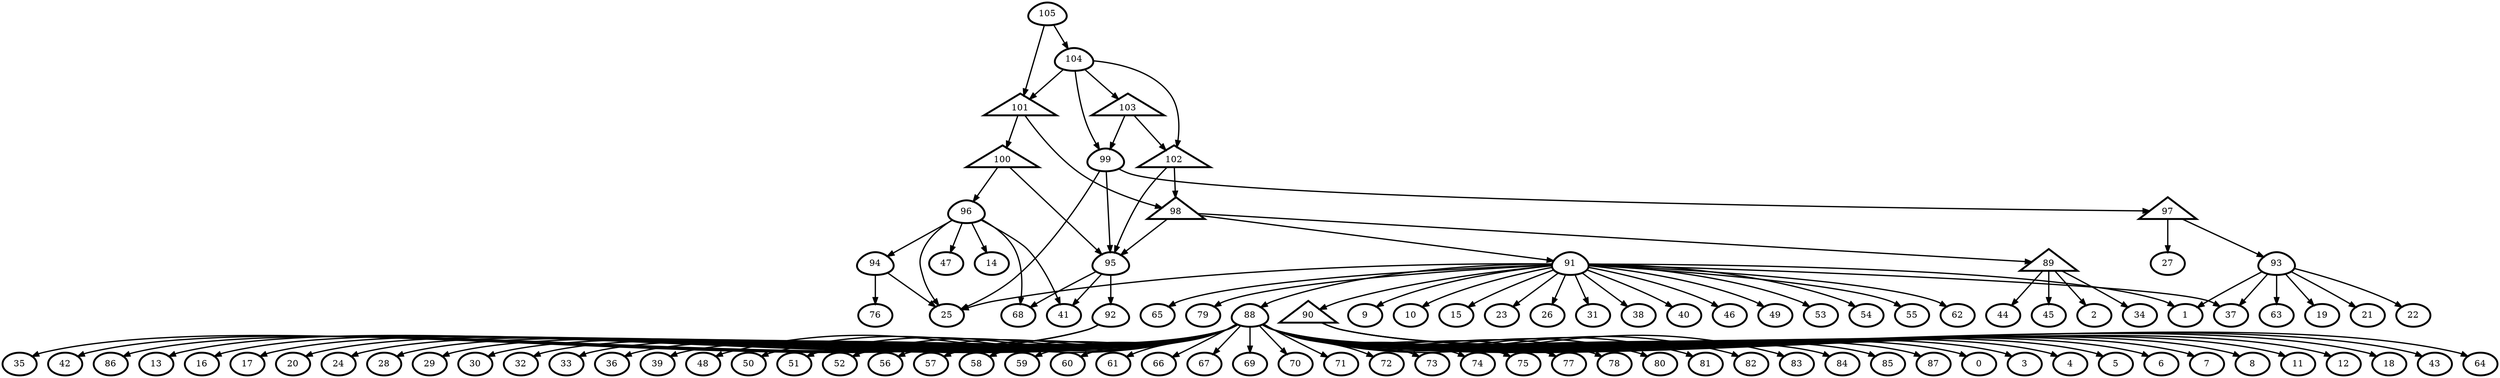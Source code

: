 digraph G {
    0 [penwidth=3,label="0"]
    1 [penwidth=3,label="1"]
    2 [penwidth=3,label="2"]
    3 [penwidth=3,label="3"]
    4 [penwidth=3,label="4"]
    5 [penwidth=3,label="5"]
    6 [penwidth=3,label="6"]
    7 [penwidth=3,label="7"]
    8 [penwidth=3,label="8"]
    9 [penwidth=3,label="9"]
    10 [penwidth=3,label="10"]
    11 [penwidth=3,label="11"]
    12 [penwidth=3,label="12"]
    13 [penwidth=3,label="13"]
    14 [penwidth=3,label="14"]
    15 [penwidth=3,label="15"]
    16 [penwidth=3,label="16"]
    17 [penwidth=3,label="17"]
    18 [penwidth=3,label="18"]
    19 [penwidth=3,label="19"]
    20 [penwidth=3,label="20"]
    21 [penwidth=3,label="21"]
    22 [penwidth=3,label="22"]
    23 [penwidth=3,label="23"]
    24 [penwidth=3,label="24"]
    25 [penwidth=3,label="25"]
    26 [penwidth=3,label="26"]
    27 [penwidth=3,label="27"]
    28 [penwidth=3,label="28"]
    29 [penwidth=3,label="29"]
    30 [penwidth=3,label="30"]
    31 [penwidth=3,label="31"]
    32 [penwidth=3,label="32"]
    33 [penwidth=3,label="33"]
    34 [penwidth=3,label="34"]
    35 [penwidth=3,label="35"]
    36 [penwidth=3,label="36"]
    37 [penwidth=3,label="37"]
    38 [penwidth=3,label="38"]
    39 [penwidth=3,label="39"]
    40 [penwidth=3,label="40"]
    41 [penwidth=3,label="41"]
    42 [penwidth=3,label="42"]
    43 [penwidth=3,label="43"]
    44 [penwidth=3,label="44"]
    45 [penwidth=3,label="45"]
    46 [penwidth=3,label="46"]
    47 [penwidth=3,label="47"]
    48 [penwidth=3,label="48"]
    49 [penwidth=3,label="49"]
    50 [penwidth=3,label="50"]
    51 [penwidth=3,label="51"]
    52 [penwidth=3,label="52"]
    53 [penwidth=3,label="53"]
    54 [penwidth=3,label="54"]
    55 [penwidth=3,label="55"]
    56 [penwidth=3,label="56"]
    57 [penwidth=3,label="57"]
    58 [penwidth=3,label="58"]
    59 [penwidth=3,label="59"]
    60 [penwidth=3,label="60"]
    61 [penwidth=3,label="61"]
    62 [penwidth=3,label="62"]
    63 [penwidth=3,label="63"]
    64 [penwidth=3,label="64"]
    65 [penwidth=3,label="65"]
    66 [penwidth=3,label="66"]
    67 [penwidth=3,label="67"]
    68 [penwidth=3,label="68"]
    69 [penwidth=3,label="69"]
    70 [penwidth=3,label="70"]
    71 [penwidth=3,label="71"]
    72 [penwidth=3,label="72"]
    73 [penwidth=3,label="73"]
    74 [penwidth=3,label="74"]
    75 [penwidth=3,label="75"]
    76 [penwidth=3,label="76"]
    77 [penwidth=3,label="77"]
    78 [penwidth=3,label="78"]
    79 [penwidth=3,label="79"]
    80 [penwidth=3,label="80"]
    81 [penwidth=3,label="81"]
    82 [penwidth=3,label="82"]
    83 [penwidth=3,label="83"]
    84 [penwidth=3,label="84"]
    85 [penwidth=3,label="85"]
    86 [penwidth=3,label="86"]
    87 [penwidth=3,label="87"]
    88 [penwidth=3,label="88",shape = "egg"]
    89 [penwidth=3,label="91",shape = "egg"]
    90 [penwidth=3,label="92",shape = "egg"]
    91 [penwidth=3,label="93",shape = "egg"]
    92 [penwidth=3,label="94",shape = "egg"]
    93 [penwidth=3,label="95",shape = "egg"]
    94 [penwidth=3,label="96",shape = "egg"]
    95 [penwidth=3,label="99",shape = "egg"]
    96 [penwidth=3,label="104",shape = "egg"]
    97 [penwidth=3,label="89",shape = "triangle"]
    98 [penwidth=3,label="90",shape = "triangle"]
    99 [penwidth=3,label="97",shape = "triangle"]
    100 [penwidth=3,label="98",shape = "triangle"]
    101 [penwidth=3,label="100",shape = "triangle"]
    102 [penwidth=3,label="101",shape = "triangle"]
    103 [penwidth=3,label="102",shape = "triangle"]
    104 [penwidth=3,label="103",shape = "triangle"]
    105 [penwidth=3,label="105",shape = "egg"]

    88 -> 57 [penwidth=2]
    88 -> 75 [penwidth=2]
    88 -> 5 [penwidth=2]
    88 -> 83 [penwidth=2]
    88 -> 67 [penwidth=2]
    88 -> 24 [penwidth=2]
    88 -> 20 [penwidth=2]
    88 -> 0 [penwidth=2]
    88 -> 81 [penwidth=2]
    88 -> 82 [penwidth=2]
    88 -> 72 [penwidth=2]
    88 -> 8 [penwidth=2]
    88 -> 48 [penwidth=2]
    88 -> 66 [penwidth=2]
    88 -> 32 [penwidth=2]
    88 -> 29 [penwidth=2]
    88 -> 4 [penwidth=2]
    88 -> 11 [penwidth=2]
    88 -> 61 [penwidth=2]
    88 -> 56 [penwidth=2]
    88 -> 87 [penwidth=2]
    88 -> 52 [penwidth=2]
    88 -> 36 [penwidth=2]
    88 -> 71 [penwidth=2]
    88 -> 28 [penwidth=2]
    88 -> 69 [penwidth=2]
    88 -> 77 [penwidth=2]
    88 -> 13 [penwidth=2]
    88 -> 80 [penwidth=2]
    88 -> 84 [penwidth=2]
    88 -> 17 [penwidth=2]
    88 -> 50 [penwidth=2]
    88 -> 30 [penwidth=2]
    88 -> 39 [penwidth=2]
    88 -> 74 [penwidth=2]
    88 -> 85 [penwidth=2]
    88 -> 6 [penwidth=2]
    88 -> 59 [penwidth=2]
    88 -> 7 [penwidth=2]
    88 -> 51 [penwidth=2]
    88 -> 3 [penwidth=2]
    88 -> 33 [penwidth=2]
    88 -> 16 [penwidth=2]
    88 -> 58 [penwidth=2]
    88 -> 60 [penwidth=2]
    88 -> 73 [penwidth=2]
    88 -> 78 [penwidth=2]
    88 -> 12 [penwidth=2]
    88 -> 70 [penwidth=2]
    97 -> 2 [penwidth=2]
    97 -> 44 [penwidth=2]
    97 -> 34 [penwidth=2]
    97 -> 45 [penwidth=2]
    98 -> 43 [penwidth=2]
    98 -> 18 [penwidth=2]
    98 -> 64 [penwidth=2]
    89 -> 40 [penwidth=2]
    89 -> 55 [penwidth=2]
    89 -> 37 [penwidth=2]
    89 -> 31 [penwidth=2]
    89 -> 25 [penwidth=2]
    89 -> 23 [penwidth=2]
    89 -> 62 [penwidth=2]
    89 -> 54 [penwidth=2]
    89 -> 15 [penwidth=2]
    89 -> 49 [penwidth=2]
    89 -> 53 [penwidth=2]
    89 -> 88 [penwidth=2]
    89 -> 10 [penwidth=2]
    89 -> 1 [penwidth=2]
    89 -> 26 [penwidth=2]
    89 -> 98 [penwidth=2]
    89 -> 65 [penwidth=2]
    89 -> 79 [penwidth=2]
    89 -> 46 [penwidth=2]
    89 -> 9 [penwidth=2]
    89 -> 38 [penwidth=2]
    90 -> 42 [penwidth=2]
    90 -> 35 [penwidth=2]
    90 -> 86 [penwidth=2]
    91 -> 19 [penwidth=2]
    91 -> 21 [penwidth=2]
    91 -> 22 [penwidth=2]
    91 -> 37 [penwidth=2]
    91 -> 63 [penwidth=2]
    91 -> 1 [penwidth=2]
    92 -> 76 [penwidth=2]
    92 -> 25 [penwidth=2]
    93 -> 68 [penwidth=2]
    93 -> 41 [penwidth=2]
    93 -> 90 [penwidth=2]
    94 -> 92 [penwidth=2]
    94 -> 47 [penwidth=2]
    94 -> 14 [penwidth=2]
    94 -> 41 [penwidth=2]
    94 -> 25 [penwidth=2]
    94 -> 68 [penwidth=2]
    99 -> 91 [penwidth=2]
    99 -> 27 [penwidth=2]
    100 -> 89 [penwidth=2]
    100 -> 97 [penwidth=2]
    100 -> 93 [penwidth=2]
    95 -> 93 [penwidth=2]
    95 -> 25 [penwidth=2]
    95 -> 99 [penwidth=2]
    101 -> 93 [penwidth=2]
    101 -> 94 [penwidth=2]
    102 -> 101 [penwidth=2]
    102 -> 100 [penwidth=2]
    103 -> 93 [penwidth=2]
    103 -> 100 [penwidth=2]
    104 -> 103 [penwidth=2]
    104 -> 95 [penwidth=2]
    96 -> 102 [penwidth=2]
    96 -> 95 [penwidth=2]
    96 -> 103 [penwidth=2]
    96 -> 104 [penwidth=2]
    105 -> 102 [penwidth=2]
    105 -> 96 [penwidth=2]
}
